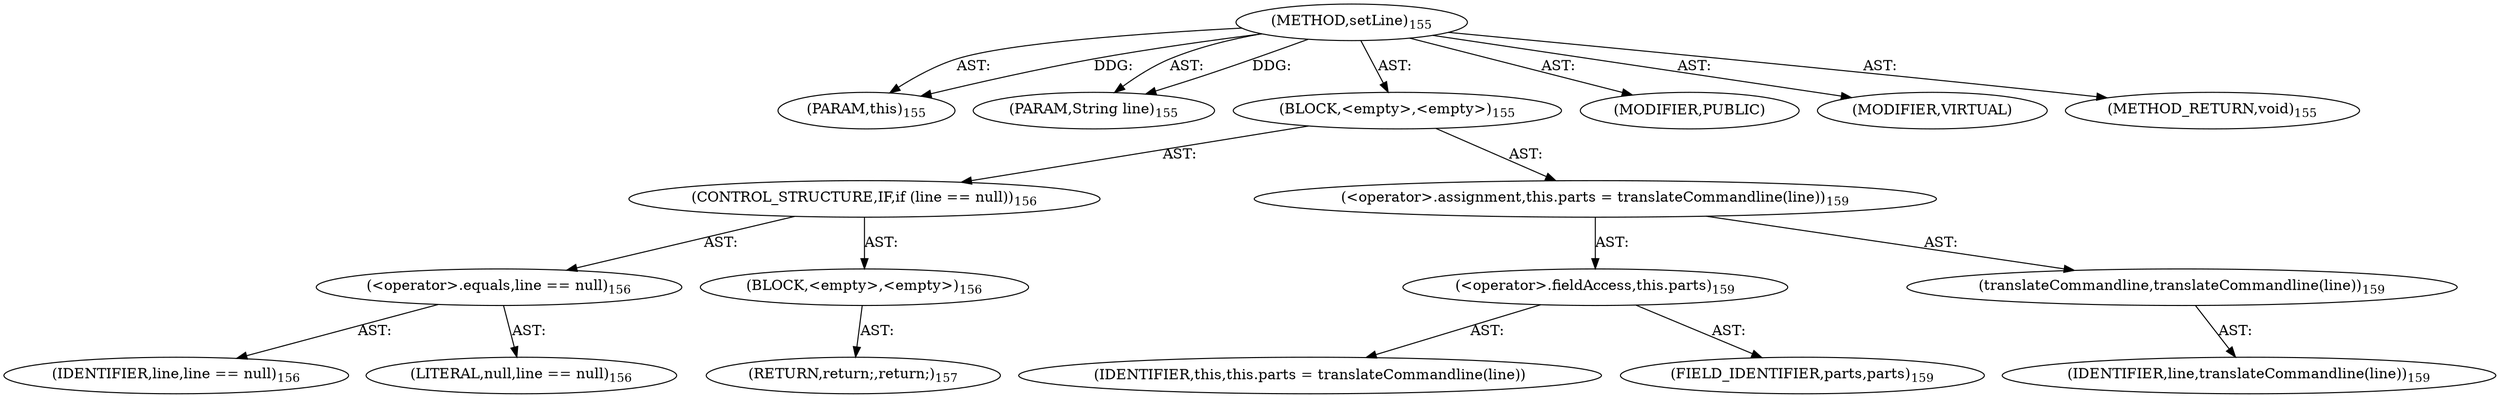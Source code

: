 digraph "setLine" {  
"111669149699" [label = <(METHOD,setLine)<SUB>155</SUB>> ]
"115964117010" [label = <(PARAM,this)<SUB>155</SUB>> ]
"115964117011" [label = <(PARAM,String line)<SUB>155</SUB>> ]
"25769803781" [label = <(BLOCK,&lt;empty&gt;,&lt;empty&gt;)<SUB>155</SUB>> ]
"47244640258" [label = <(CONTROL_STRUCTURE,IF,if (line == null))<SUB>156</SUB>> ]
"30064771106" [label = <(&lt;operator&gt;.equals,line == null)<SUB>156</SUB>> ]
"68719476773" [label = <(IDENTIFIER,line,line == null)<SUB>156</SUB>> ]
"90194313222" [label = <(LITERAL,null,line == null)<SUB>156</SUB>> ]
"25769803782" [label = <(BLOCK,&lt;empty&gt;,&lt;empty&gt;)<SUB>156</SUB>> ]
"146028888064" [label = <(RETURN,return;,return;)<SUB>157</SUB>> ]
"30064771107" [label = <(&lt;operator&gt;.assignment,this.parts = translateCommandline(line))<SUB>159</SUB>> ]
"30064771108" [label = <(&lt;operator&gt;.fieldAccess,this.parts)<SUB>159</SUB>> ]
"68719476774" [label = <(IDENTIFIER,this,this.parts = translateCommandline(line))> ]
"55834574857" [label = <(FIELD_IDENTIFIER,parts,parts)<SUB>159</SUB>> ]
"30064771109" [label = <(translateCommandline,translateCommandline(line))<SUB>159</SUB>> ]
"68719476775" [label = <(IDENTIFIER,line,translateCommandline(line))<SUB>159</SUB>> ]
"133143986187" [label = <(MODIFIER,PUBLIC)> ]
"133143986188" [label = <(MODIFIER,VIRTUAL)> ]
"128849018883" [label = <(METHOD_RETURN,void)<SUB>155</SUB>> ]
  "111669149699" -> "115964117010"  [ label = "AST: "] 
  "111669149699" -> "115964117011"  [ label = "AST: "] 
  "111669149699" -> "25769803781"  [ label = "AST: "] 
  "111669149699" -> "133143986187"  [ label = "AST: "] 
  "111669149699" -> "133143986188"  [ label = "AST: "] 
  "111669149699" -> "128849018883"  [ label = "AST: "] 
  "25769803781" -> "47244640258"  [ label = "AST: "] 
  "25769803781" -> "30064771107"  [ label = "AST: "] 
  "47244640258" -> "30064771106"  [ label = "AST: "] 
  "47244640258" -> "25769803782"  [ label = "AST: "] 
  "30064771106" -> "68719476773"  [ label = "AST: "] 
  "30064771106" -> "90194313222"  [ label = "AST: "] 
  "25769803782" -> "146028888064"  [ label = "AST: "] 
  "30064771107" -> "30064771108"  [ label = "AST: "] 
  "30064771107" -> "30064771109"  [ label = "AST: "] 
  "30064771108" -> "68719476774"  [ label = "AST: "] 
  "30064771108" -> "55834574857"  [ label = "AST: "] 
  "30064771109" -> "68719476775"  [ label = "AST: "] 
  "111669149699" -> "115964117010"  [ label = "DDG: "] 
  "111669149699" -> "115964117011"  [ label = "DDG: "] 
}
